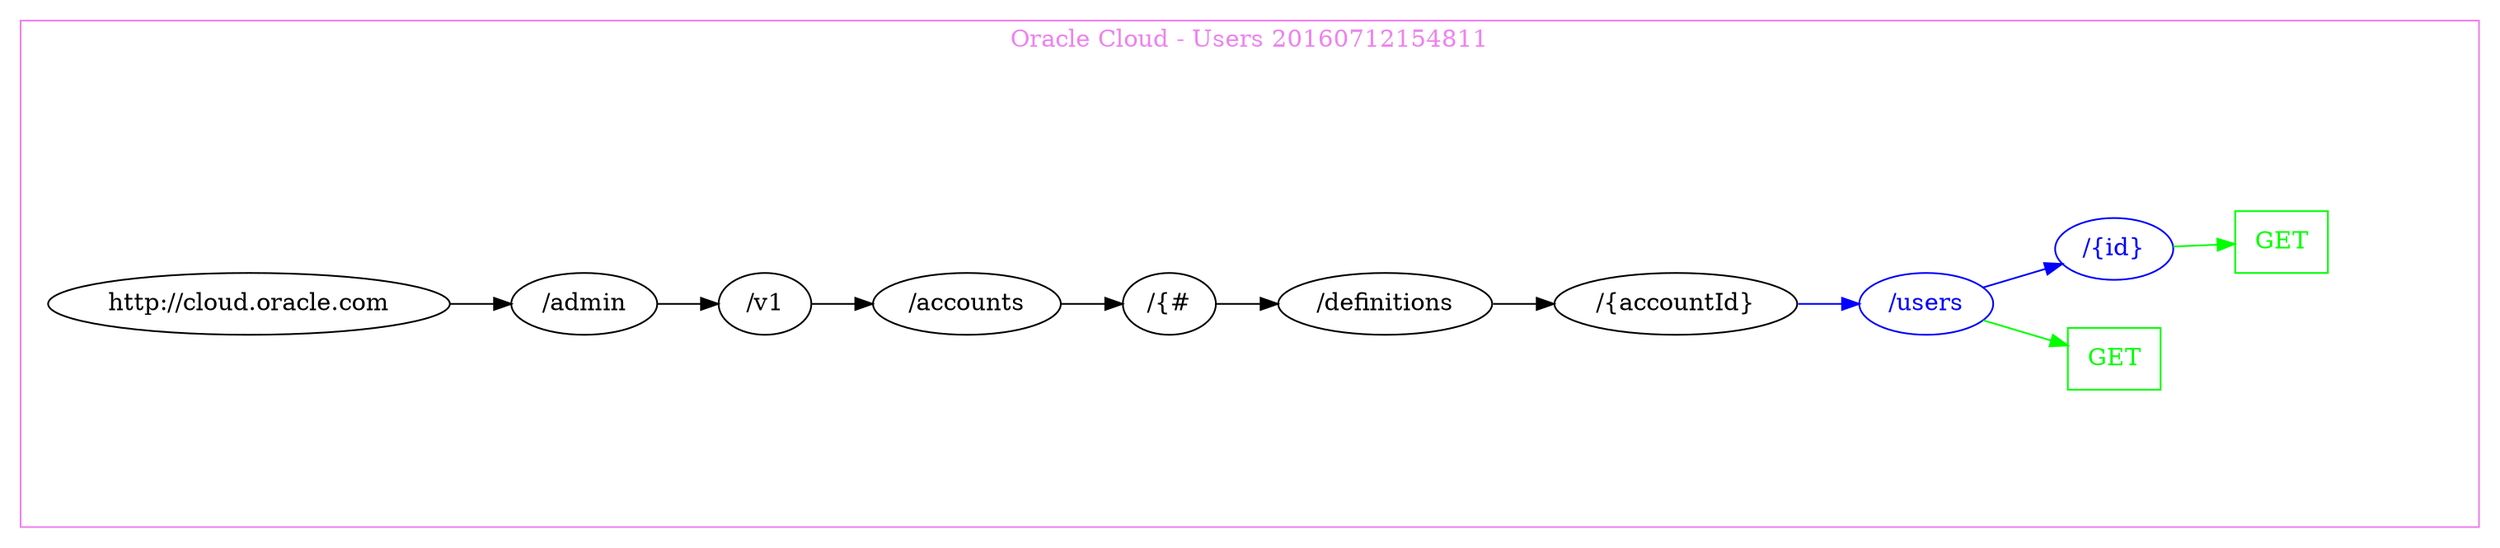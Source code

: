digraph Cloud_Computing_REST_API {
rankdir="LR";
subgraph cluster_0 {
label="Oracle Cloud - Users 20160712154811"
color=violet
fontcolor=violet
subgraph cluster_1 {
label=""
color=white
fontcolor=white
node1 [label="http://cloud.oracle.com", shape="ellipse", color="black", fontcolor="black"]
node1 -> node2 [color="black", fontcolor="black"]
subgraph cluster_2 {
label=""
color=white
fontcolor=white
node2 [label="/admin", shape="ellipse", color="black", fontcolor="black"]
node2 -> node3 [color="black", fontcolor="black"]
subgraph cluster_3 {
label=""
color=white
fontcolor=white
node3 [label="/v1", shape="ellipse", color="black", fontcolor="black"]
node3 -> node4 [color="black", fontcolor="black"]
subgraph cluster_4 {
label=""
color=white
fontcolor=white
node4 [label="/accounts", shape="ellipse", color="black", fontcolor="black"]
node4 -> node5 [color="black", fontcolor="black"]
subgraph cluster_5 {
label=""
color=white
fontcolor=white
node5 [label="/{#", shape="ellipse", color="black", fontcolor="black"]
node5 -> node6 [color="black", fontcolor="black"]
subgraph cluster_6 {
label=""
color=white
fontcolor=white
node6 [label="/definitions", shape="ellipse", color="black", fontcolor="black"]
node6 -> node7 [color="black", fontcolor="black"]
subgraph cluster_7 {
label=""
color=white
fontcolor=white
node7 [label="/{accountId}", shape="ellipse", color="black", fontcolor="black"]
node7 -> node8 [color="blue", fontcolor="blue"]
subgraph cluster_8 {
label=""
color=white
fontcolor=white
node8 [label="/users", shape="ellipse", color="blue", fontcolor="blue"]
node8 -> node9 [color="green", fontcolor="green"]
subgraph cluster_9 {
label=""
color=white
fontcolor=white
node9 [label="GET", shape="box", color="green", fontcolor="green"]
}
node8 -> node10 [color="blue", fontcolor="blue"]
subgraph cluster_10 {
label=""
color=white
fontcolor=white
node10 [label="/{id}", shape="ellipse", color="blue", fontcolor="blue"]
node10 -> node11 [color="green", fontcolor="green"]
subgraph cluster_11 {
label=""
color=white
fontcolor=white
node11 [label="GET", shape="box", color="green", fontcolor="green"]
}
}
}
}
}
}
}
}
}
}
}
}
